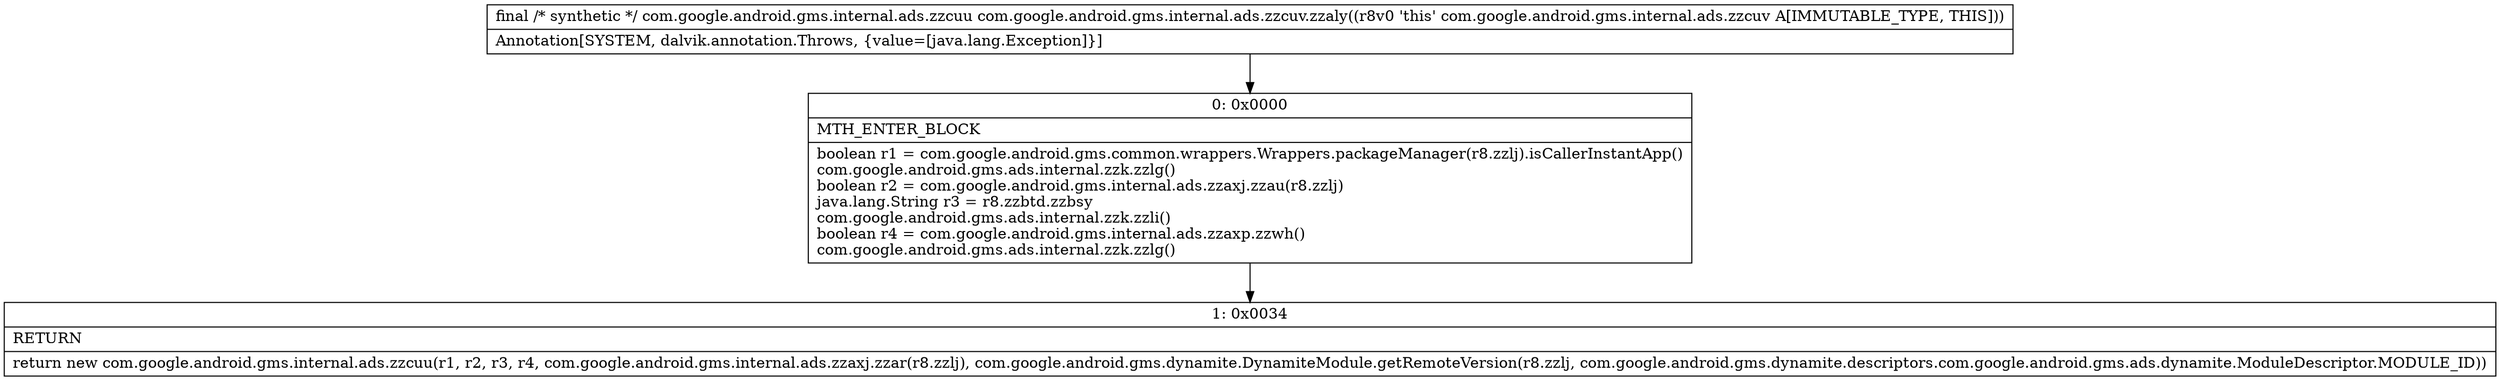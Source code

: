 digraph "CFG forcom.google.android.gms.internal.ads.zzcuv.zzaly()Lcom\/google\/android\/gms\/internal\/ads\/zzcuu;" {
Node_0 [shape=record,label="{0\:\ 0x0000|MTH_ENTER_BLOCK\l|boolean r1 = com.google.android.gms.common.wrappers.Wrappers.packageManager(r8.zzlj).isCallerInstantApp()\lcom.google.android.gms.ads.internal.zzk.zzlg()\lboolean r2 = com.google.android.gms.internal.ads.zzaxj.zzau(r8.zzlj)\ljava.lang.String r3 = r8.zzbtd.zzbsy\lcom.google.android.gms.ads.internal.zzk.zzli()\lboolean r4 = com.google.android.gms.internal.ads.zzaxp.zzwh()\lcom.google.android.gms.ads.internal.zzk.zzlg()\l}"];
Node_1 [shape=record,label="{1\:\ 0x0034|RETURN\l|return new com.google.android.gms.internal.ads.zzcuu(r1, r2, r3, r4, com.google.android.gms.internal.ads.zzaxj.zzar(r8.zzlj), com.google.android.gms.dynamite.DynamiteModule.getRemoteVersion(r8.zzlj, com.google.android.gms.dynamite.descriptors.com.google.android.gms.ads.dynamite.ModuleDescriptor.MODULE_ID))\l}"];
MethodNode[shape=record,label="{final \/* synthetic *\/ com.google.android.gms.internal.ads.zzcuu com.google.android.gms.internal.ads.zzcuv.zzaly((r8v0 'this' com.google.android.gms.internal.ads.zzcuv A[IMMUTABLE_TYPE, THIS]))  | Annotation[SYSTEM, dalvik.annotation.Throws, \{value=[java.lang.Exception]\}]\l}"];
MethodNode -> Node_0;
Node_0 -> Node_1;
}


